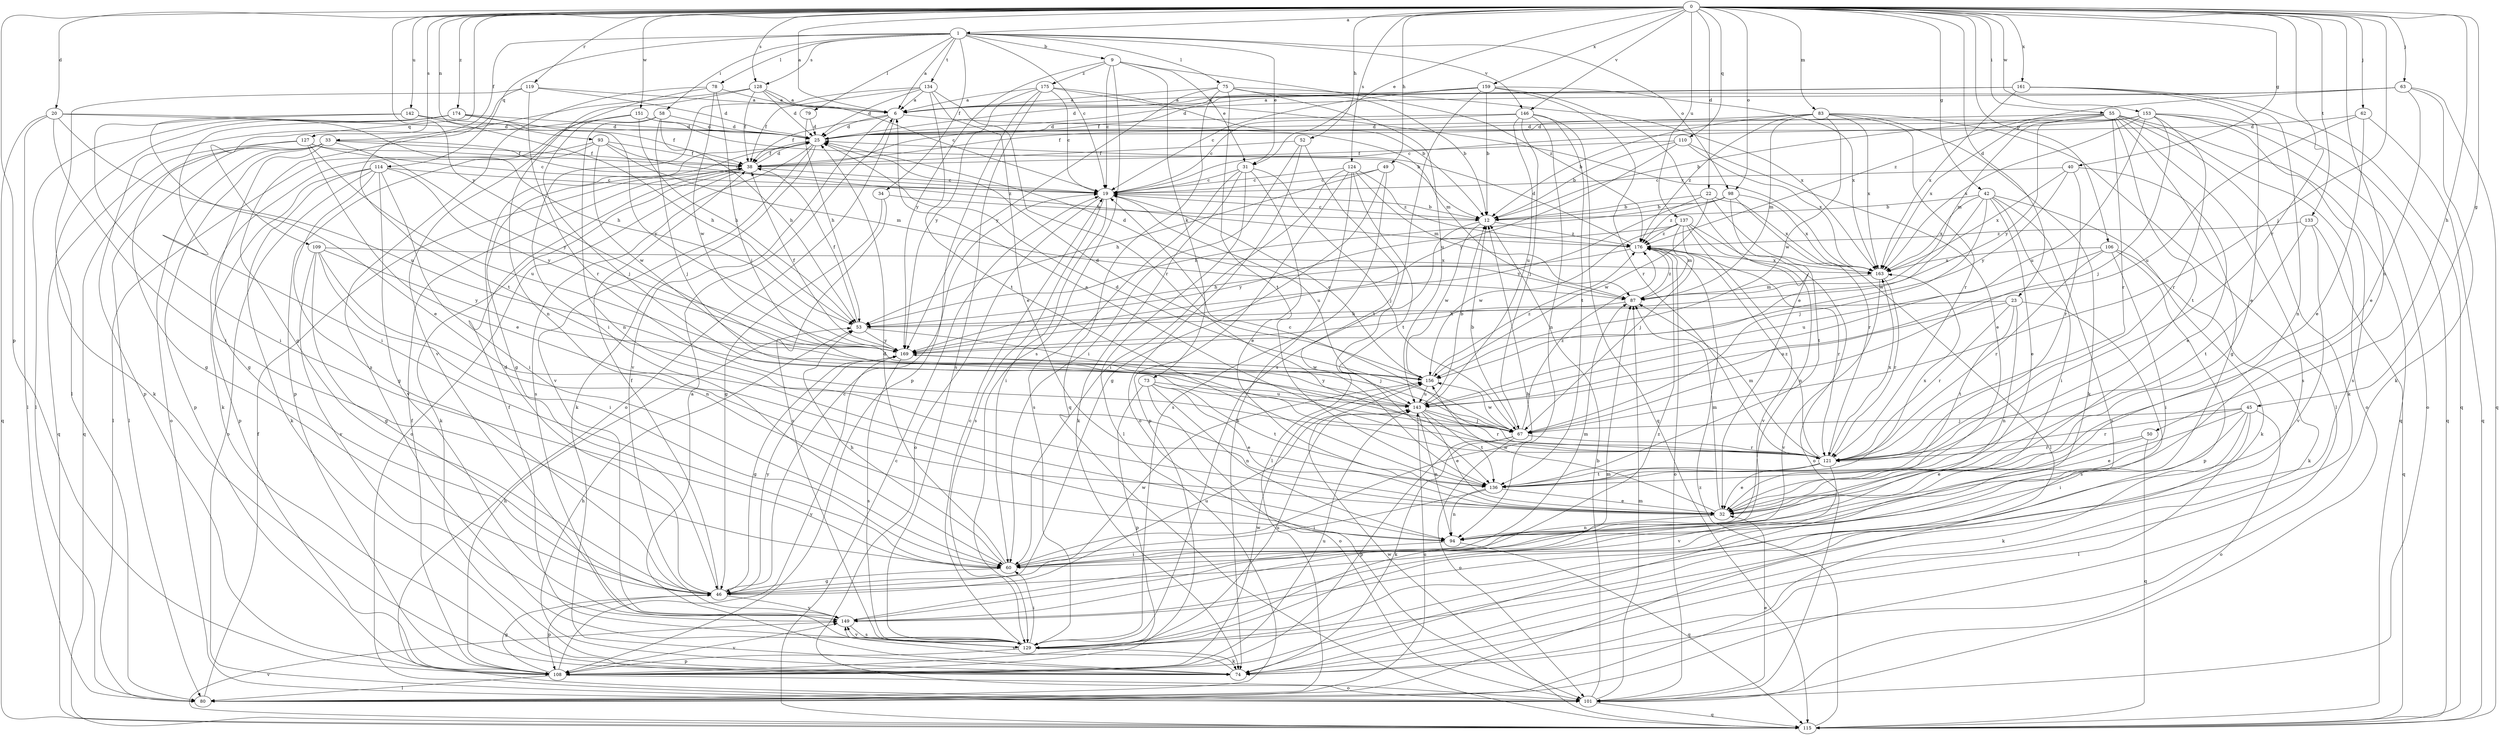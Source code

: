 strict digraph  {
0;
1;
6;
9;
12;
19;
20;
22;
23;
25;
31;
32;
33;
34;
38;
40;
42;
45;
46;
49;
50;
52;
53;
55;
58;
60;
62;
63;
67;
73;
74;
75;
78;
79;
80;
83;
87;
93;
94;
98;
101;
106;
108;
109;
110;
114;
115;
119;
121;
124;
127;
128;
129;
133;
134;
136;
137;
142;
143;
146;
149;
151;
153;
156;
159;
161;
163;
169;
174;
175;
176;
0 -> 1  [label=a];
0 -> 6  [label=a];
0 -> 20  [label=d];
0 -> 22  [label=d];
0 -> 23  [label=d];
0 -> 31  [label=e];
0 -> 40  [label=g];
0 -> 42  [label=g];
0 -> 45  [label=g];
0 -> 49  [label=h];
0 -> 50  [label=h];
0 -> 52  [label=h];
0 -> 55  [label=i];
0 -> 62  [label=j];
0 -> 63  [label=j];
0 -> 67  [label=j];
0 -> 83  [label=m];
0 -> 93  [label=n];
0 -> 94  [label=n];
0 -> 98  [label=o];
0 -> 106  [label=p];
0 -> 108  [label=p];
0 -> 109  [label=q];
0 -> 110  [label=q];
0 -> 119  [label=r];
0 -> 121  [label=r];
0 -> 124  [label=s];
0 -> 127  [label=s];
0 -> 128  [label=s];
0 -> 133  [label=t];
0 -> 137  [label=u];
0 -> 142  [label=u];
0 -> 146  [label=v];
0 -> 151  [label=w];
0 -> 153  [label=w];
0 -> 159  [label=x];
0 -> 161  [label=x];
0 -> 169  [label=y];
0 -> 174  [label=z];
1 -> 6  [label=a];
1 -> 9  [label=b];
1 -> 19  [label=c];
1 -> 31  [label=e];
1 -> 33  [label=f];
1 -> 34  [label=f];
1 -> 58  [label=i];
1 -> 75  [label=l];
1 -> 78  [label=l];
1 -> 79  [label=l];
1 -> 98  [label=o];
1 -> 114  [label=q];
1 -> 128  [label=s];
1 -> 134  [label=t];
1 -> 146  [label=v];
6 -> 25  [label=d];
6 -> 38  [label=f];
6 -> 87  [label=m];
6 -> 101  [label=o];
6 -> 149  [label=v];
9 -> 19  [label=c];
9 -> 31  [label=e];
9 -> 73  [label=k];
9 -> 129  [label=s];
9 -> 169  [label=y];
9 -> 175  [label=z];
9 -> 176  [label=z];
12 -> 19  [label=c];
12 -> 80  [label=l];
12 -> 156  [label=w];
12 -> 176  [label=z];
19 -> 12  [label=b];
19 -> 60  [label=i];
19 -> 101  [label=o];
19 -> 129  [label=s];
19 -> 143  [label=u];
20 -> 25  [label=d];
20 -> 53  [label=h];
20 -> 60  [label=i];
20 -> 80  [label=l];
20 -> 115  [label=q];
20 -> 143  [label=u];
22 -> 12  [label=b];
22 -> 121  [label=r];
22 -> 156  [label=w];
22 -> 163  [label=x];
22 -> 169  [label=y];
23 -> 53  [label=h];
23 -> 94  [label=n];
23 -> 121  [label=r];
23 -> 129  [label=s];
23 -> 136  [label=t];
23 -> 143  [label=u];
25 -> 38  [label=f];
25 -> 46  [label=g];
25 -> 74  [label=k];
25 -> 129  [label=s];
25 -> 149  [label=v];
31 -> 19  [label=c];
31 -> 32  [label=e];
31 -> 67  [label=j];
31 -> 74  [label=k];
31 -> 80  [label=l];
31 -> 129  [label=s];
32 -> 87  [label=m];
32 -> 94  [label=n];
32 -> 156  [label=w];
33 -> 19  [label=c];
33 -> 38  [label=f];
33 -> 46  [label=g];
33 -> 80  [label=l];
33 -> 101  [label=o];
33 -> 108  [label=p];
33 -> 115  [label=q];
33 -> 169  [label=y];
34 -> 12  [label=b];
34 -> 46  [label=g];
34 -> 129  [label=s];
38 -> 19  [label=c];
38 -> 25  [label=d];
38 -> 74  [label=k];
38 -> 101  [label=o];
40 -> 19  [label=c];
40 -> 32  [label=e];
40 -> 121  [label=r];
40 -> 163  [label=x];
40 -> 169  [label=y];
42 -> 12  [label=b];
42 -> 32  [label=e];
42 -> 60  [label=i];
42 -> 67  [label=j];
42 -> 74  [label=k];
42 -> 129  [label=s];
42 -> 156  [label=w];
42 -> 163  [label=x];
45 -> 32  [label=e];
45 -> 60  [label=i];
45 -> 67  [label=j];
45 -> 74  [label=k];
45 -> 80  [label=l];
45 -> 101  [label=o];
45 -> 121  [label=r];
46 -> 19  [label=c];
46 -> 25  [label=d];
46 -> 38  [label=f];
46 -> 108  [label=p];
46 -> 143  [label=u];
46 -> 149  [label=v];
46 -> 156  [label=w];
46 -> 169  [label=y];
49 -> 19  [label=c];
49 -> 46  [label=g];
49 -> 53  [label=h];
49 -> 129  [label=s];
50 -> 32  [label=e];
50 -> 115  [label=q];
50 -> 121  [label=r];
52 -> 38  [label=f];
52 -> 60  [label=i];
52 -> 101  [label=o];
52 -> 136  [label=t];
53 -> 38  [label=f];
53 -> 67  [label=j];
53 -> 169  [label=y];
55 -> 12  [label=b];
55 -> 25  [label=d];
55 -> 46  [label=g];
55 -> 74  [label=k];
55 -> 87  [label=m];
55 -> 101  [label=o];
55 -> 115  [label=q];
55 -> 121  [label=r];
55 -> 129  [label=s];
55 -> 136  [label=t];
55 -> 163  [label=x];
55 -> 169  [label=y];
58 -> 25  [label=d];
58 -> 53  [label=h];
58 -> 67  [label=j];
58 -> 94  [label=n];
58 -> 108  [label=p];
60 -> 12  [label=b];
60 -> 25  [label=d];
60 -> 46  [label=g];
60 -> 53  [label=h];
60 -> 87  [label=m];
62 -> 25  [label=d];
62 -> 32  [label=e];
62 -> 115  [label=q];
62 -> 143  [label=u];
63 -> 6  [label=a];
63 -> 25  [label=d];
63 -> 32  [label=e];
63 -> 74  [label=k];
63 -> 115  [label=q];
63 -> 176  [label=z];
67 -> 12  [label=b];
67 -> 25  [label=d];
67 -> 74  [label=k];
67 -> 101  [label=o];
67 -> 108  [label=p];
67 -> 121  [label=r];
67 -> 156  [label=w];
67 -> 176  [label=z];
73 -> 32  [label=e];
73 -> 94  [label=n];
73 -> 101  [label=o];
73 -> 108  [label=p];
73 -> 136  [label=t];
73 -> 143  [label=u];
74 -> 6  [label=a];
74 -> 53  [label=h];
74 -> 149  [label=v];
75 -> 6  [label=a];
75 -> 12  [label=b];
75 -> 115  [label=q];
75 -> 136  [label=t];
75 -> 143  [label=u];
75 -> 163  [label=x];
75 -> 169  [label=y];
78 -> 6  [label=a];
78 -> 67  [label=j];
78 -> 129  [label=s];
78 -> 149  [label=v];
78 -> 156  [label=w];
79 -> 25  [label=d];
79 -> 53  [label=h];
80 -> 38  [label=f];
80 -> 143  [label=u];
83 -> 12  [label=b];
83 -> 25  [label=d];
83 -> 74  [label=k];
83 -> 80  [label=l];
83 -> 87  [label=m];
83 -> 121  [label=r];
83 -> 156  [label=w];
83 -> 163  [label=x];
83 -> 176  [label=z];
87 -> 25  [label=d];
87 -> 53  [label=h];
87 -> 176  [label=z];
93 -> 38  [label=f];
93 -> 74  [label=k];
93 -> 80  [label=l];
93 -> 87  [label=m];
93 -> 156  [label=w];
93 -> 176  [label=z];
94 -> 60  [label=i];
94 -> 115  [label=q];
98 -> 12  [label=b];
98 -> 53  [label=h];
98 -> 80  [label=l];
98 -> 136  [label=t];
98 -> 163  [label=x];
98 -> 176  [label=z];
101 -> 12  [label=b];
101 -> 32  [label=e];
101 -> 87  [label=m];
101 -> 115  [label=q];
106 -> 60  [label=i];
106 -> 74  [label=k];
106 -> 108  [label=p];
106 -> 121  [label=r];
106 -> 143  [label=u];
106 -> 163  [label=x];
108 -> 38  [label=f];
108 -> 46  [label=g];
108 -> 53  [label=h];
108 -> 80  [label=l];
108 -> 101  [label=o];
108 -> 143  [label=u];
108 -> 149  [label=v];
108 -> 156  [label=w];
108 -> 169  [label=y];
109 -> 46  [label=g];
109 -> 60  [label=i];
109 -> 94  [label=n];
109 -> 149  [label=v];
109 -> 163  [label=x];
109 -> 169  [label=y];
110 -> 12  [label=b];
110 -> 32  [label=e];
110 -> 38  [label=f];
110 -> 163  [label=x];
110 -> 169  [label=y];
114 -> 19  [label=c];
114 -> 46  [label=g];
114 -> 60  [label=i];
114 -> 74  [label=k];
114 -> 101  [label=o];
114 -> 108  [label=p];
114 -> 149  [label=v];
114 -> 169  [label=y];
115 -> 19  [label=c];
115 -> 149  [label=v];
115 -> 156  [label=w];
115 -> 176  [label=z];
119 -> 6  [label=a];
119 -> 25  [label=d];
119 -> 80  [label=l];
119 -> 121  [label=r];
119 -> 136  [label=t];
121 -> 6  [label=a];
121 -> 19  [label=c];
121 -> 32  [label=e];
121 -> 87  [label=m];
121 -> 136  [label=t];
121 -> 149  [label=v];
121 -> 163  [label=x];
121 -> 176  [label=z];
124 -> 19  [label=c];
124 -> 60  [label=i];
124 -> 74  [label=k];
124 -> 87  [label=m];
124 -> 108  [label=p];
124 -> 136  [label=t];
124 -> 176  [label=z];
127 -> 19  [label=c];
127 -> 32  [label=e];
127 -> 38  [label=f];
127 -> 46  [label=g];
127 -> 115  [label=q];
127 -> 143  [label=u];
128 -> 6  [label=a];
128 -> 19  [label=c];
128 -> 25  [label=d];
128 -> 38  [label=f];
128 -> 46  [label=g];
128 -> 94  [label=n];
129 -> 19  [label=c];
129 -> 38  [label=f];
129 -> 60  [label=i];
129 -> 74  [label=k];
129 -> 87  [label=m];
129 -> 108  [label=p];
129 -> 143  [label=u];
129 -> 149  [label=v];
133 -> 115  [label=q];
133 -> 136  [label=t];
133 -> 149  [label=v];
133 -> 176  [label=z];
134 -> 6  [label=a];
134 -> 25  [label=d];
134 -> 32  [label=e];
134 -> 38  [label=f];
134 -> 60  [label=i];
134 -> 121  [label=r];
134 -> 136  [label=t];
136 -> 32  [label=e];
136 -> 60  [label=i];
136 -> 94  [label=n];
136 -> 163  [label=x];
137 -> 67  [label=j];
137 -> 87  [label=m];
137 -> 94  [label=n];
137 -> 101  [label=o];
137 -> 149  [label=v];
137 -> 156  [label=w];
137 -> 169  [label=y];
137 -> 176  [label=z];
142 -> 25  [label=d];
142 -> 32  [label=e];
142 -> 53  [label=h];
142 -> 60  [label=i];
143 -> 12  [label=b];
143 -> 32  [label=e];
143 -> 67  [label=j];
143 -> 94  [label=n];
143 -> 121  [label=r];
143 -> 136  [label=t];
143 -> 169  [label=y];
146 -> 19  [label=c];
146 -> 25  [label=d];
146 -> 67  [label=j];
146 -> 94  [label=n];
146 -> 115  [label=q];
146 -> 136  [label=t];
146 -> 143  [label=u];
149 -> 129  [label=s];
149 -> 176  [label=z];
151 -> 12  [label=b];
151 -> 25  [label=d];
151 -> 53  [label=h];
151 -> 67  [label=j];
151 -> 108  [label=p];
153 -> 19  [label=c];
153 -> 25  [label=d];
153 -> 38  [label=f];
153 -> 67  [label=j];
153 -> 101  [label=o];
153 -> 115  [label=q];
153 -> 121  [label=r];
153 -> 129  [label=s];
153 -> 143  [label=u];
153 -> 163  [label=x];
156 -> 19  [label=c];
156 -> 25  [label=d];
156 -> 143  [label=u];
156 -> 176  [label=z];
159 -> 6  [label=a];
159 -> 12  [label=b];
159 -> 19  [label=c];
159 -> 25  [label=d];
159 -> 32  [label=e];
159 -> 121  [label=r];
159 -> 129  [label=s];
159 -> 163  [label=x];
161 -> 6  [label=a];
161 -> 32  [label=e];
161 -> 38  [label=f];
161 -> 94  [label=n];
161 -> 115  [label=q];
161 -> 163  [label=x];
163 -> 87  [label=m];
163 -> 121  [label=r];
163 -> 149  [label=v];
169 -> 38  [label=f];
169 -> 46  [label=g];
169 -> 129  [label=s];
169 -> 156  [label=w];
174 -> 25  [label=d];
174 -> 38  [label=f];
174 -> 60  [label=i];
174 -> 74  [label=k];
174 -> 80  [label=l];
174 -> 169  [label=y];
175 -> 6  [label=a];
175 -> 12  [label=b];
175 -> 19  [label=c];
175 -> 108  [label=p];
175 -> 129  [label=s];
175 -> 163  [label=x];
175 -> 169  [label=y];
176 -> 25  [label=d];
176 -> 53  [label=h];
176 -> 101  [label=o];
176 -> 121  [label=r];
176 -> 163  [label=x];
}

